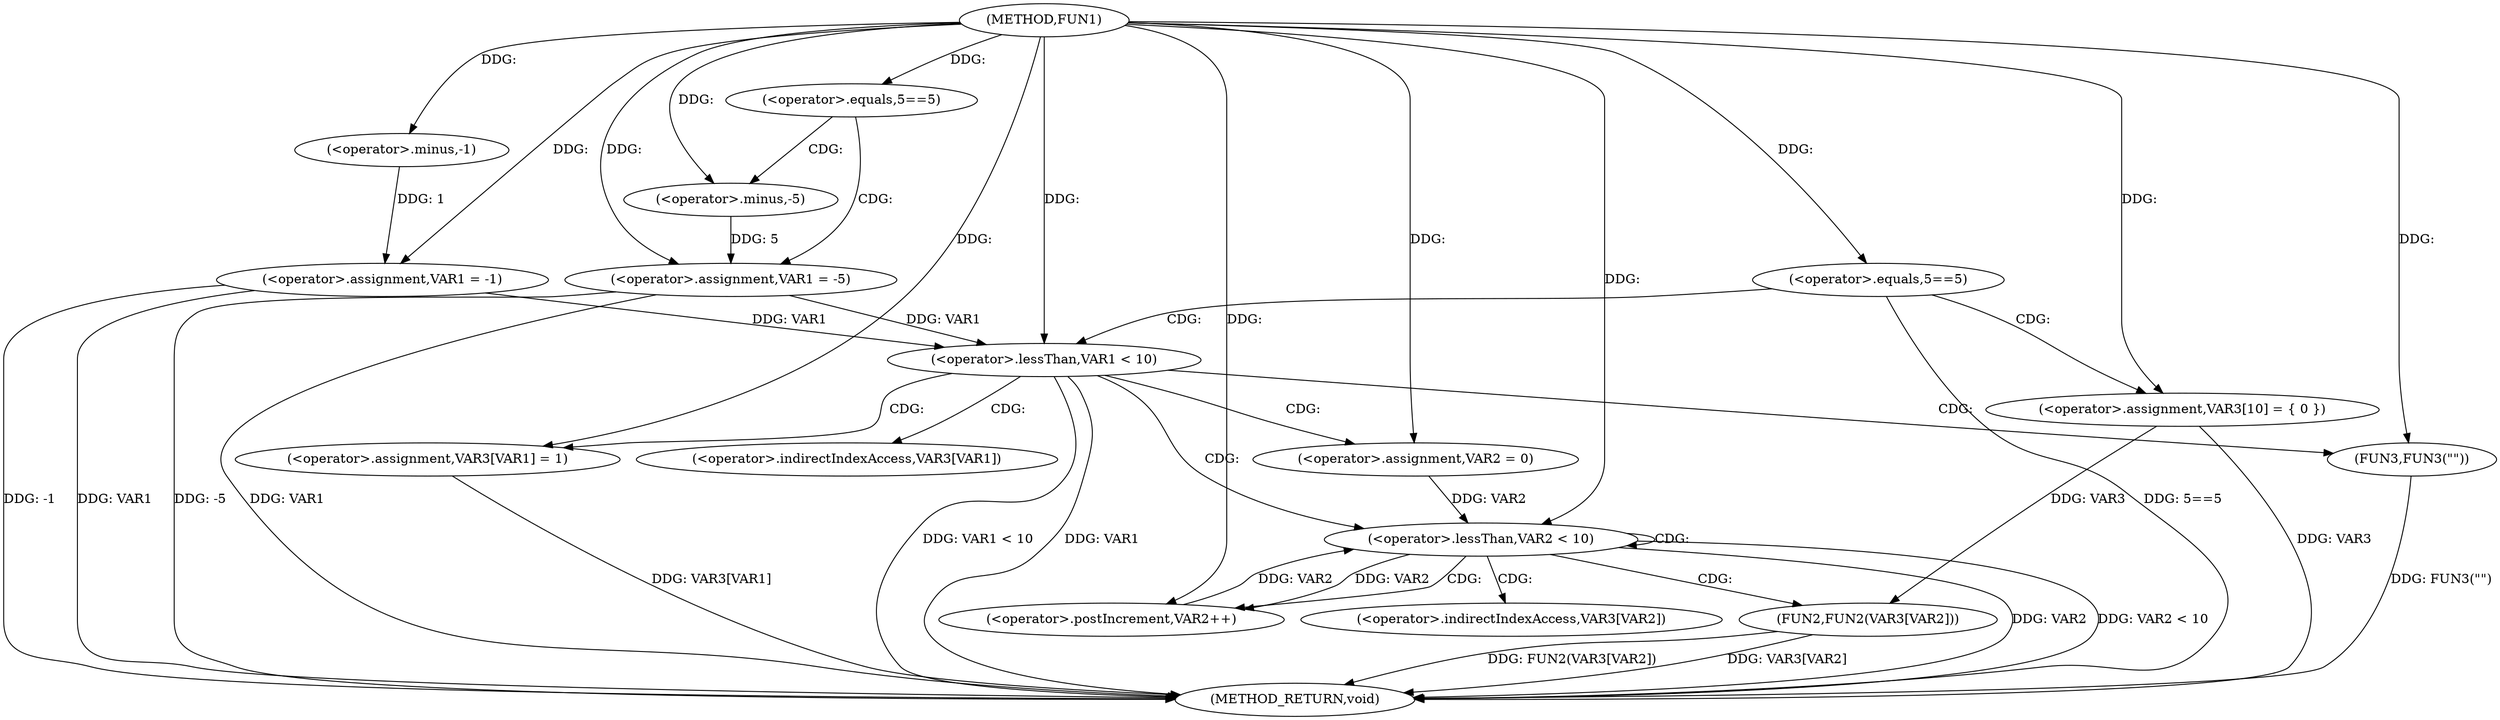 digraph FUN1 {  
"1000100" [label = "(METHOD,FUN1)" ]
"1000154" [label = "(METHOD_RETURN,void)" ]
"1000103" [label = "(<operator>.assignment,VAR1 = -1)" ]
"1000105" [label = "(<operator>.minus,-1)" ]
"1000108" [label = "(<operator>.equals,5==5)" ]
"1000112" [label = "(<operator>.assignment,VAR1 = -5)" ]
"1000114" [label = "(<operator>.minus,-5)" ]
"1000117" [label = "(<operator>.equals,5==5)" ]
"1000124" [label = "(<operator>.assignment,VAR3[10] = { 0 })" ]
"1000127" [label = "(<operator>.lessThan,VAR1 < 10)" ]
"1000131" [label = "(<operator>.assignment,VAR3[VAR1] = 1)" ]
"1000137" [label = "(<operator>.assignment,VAR2 = 0)" ]
"1000140" [label = "(<operator>.lessThan,VAR2 < 10)" ]
"1000143" [label = "(<operator>.postIncrement,VAR2++)" ]
"1000146" [label = "(FUN2,FUN2(VAR3[VAR2]))" ]
"1000152" [label = "(FUN3,FUN3(\"\"))" ]
"1000132" [label = "(<operator>.indirectIndexAccess,VAR3[VAR1])" ]
"1000147" [label = "(<operator>.indirectIndexAccess,VAR3[VAR2])" ]
  "1000117" -> "1000154"  [ label = "DDG: 5==5"] 
  "1000124" -> "1000154"  [ label = "DDG: VAR3"] 
  "1000103" -> "1000154"  [ label = "DDG: VAR1"] 
  "1000103" -> "1000154"  [ label = "DDG: -1"] 
  "1000112" -> "1000154"  [ label = "DDG: -5"] 
  "1000127" -> "1000154"  [ label = "DDG: VAR1 < 10"] 
  "1000112" -> "1000154"  [ label = "DDG: VAR1"] 
  "1000127" -> "1000154"  [ label = "DDG: VAR1"] 
  "1000146" -> "1000154"  [ label = "DDG: FUN2(VAR3[VAR2])"] 
  "1000146" -> "1000154"  [ label = "DDG: VAR3[VAR2]"] 
  "1000131" -> "1000154"  [ label = "DDG: VAR3[VAR1]"] 
  "1000140" -> "1000154"  [ label = "DDG: VAR2"] 
  "1000140" -> "1000154"  [ label = "DDG: VAR2 < 10"] 
  "1000152" -> "1000154"  [ label = "DDG: FUN3(\"\")"] 
  "1000105" -> "1000103"  [ label = "DDG: 1"] 
  "1000100" -> "1000103"  [ label = "DDG: "] 
  "1000100" -> "1000105"  [ label = "DDG: "] 
  "1000100" -> "1000108"  [ label = "DDG: "] 
  "1000114" -> "1000112"  [ label = "DDG: 5"] 
  "1000100" -> "1000112"  [ label = "DDG: "] 
  "1000100" -> "1000114"  [ label = "DDG: "] 
  "1000100" -> "1000117"  [ label = "DDG: "] 
  "1000100" -> "1000124"  [ label = "DDG: "] 
  "1000103" -> "1000127"  [ label = "DDG: VAR1"] 
  "1000112" -> "1000127"  [ label = "DDG: VAR1"] 
  "1000100" -> "1000127"  [ label = "DDG: "] 
  "1000100" -> "1000131"  [ label = "DDG: "] 
  "1000100" -> "1000137"  [ label = "DDG: "] 
  "1000143" -> "1000140"  [ label = "DDG: VAR2"] 
  "1000137" -> "1000140"  [ label = "DDG: VAR2"] 
  "1000100" -> "1000140"  [ label = "DDG: "] 
  "1000140" -> "1000143"  [ label = "DDG: VAR2"] 
  "1000100" -> "1000143"  [ label = "DDG: "] 
  "1000124" -> "1000146"  [ label = "DDG: VAR3"] 
  "1000100" -> "1000152"  [ label = "DDG: "] 
  "1000108" -> "1000112"  [ label = "CDG: "] 
  "1000108" -> "1000114"  [ label = "CDG: "] 
  "1000117" -> "1000127"  [ label = "CDG: "] 
  "1000117" -> "1000124"  [ label = "CDG: "] 
  "1000127" -> "1000131"  [ label = "CDG: "] 
  "1000127" -> "1000132"  [ label = "CDG: "] 
  "1000127" -> "1000137"  [ label = "CDG: "] 
  "1000127" -> "1000152"  [ label = "CDG: "] 
  "1000127" -> "1000140"  [ label = "CDG: "] 
  "1000140" -> "1000143"  [ label = "CDG: "] 
  "1000140" -> "1000147"  [ label = "CDG: "] 
  "1000140" -> "1000146"  [ label = "CDG: "] 
  "1000140" -> "1000140"  [ label = "CDG: "] 
}
